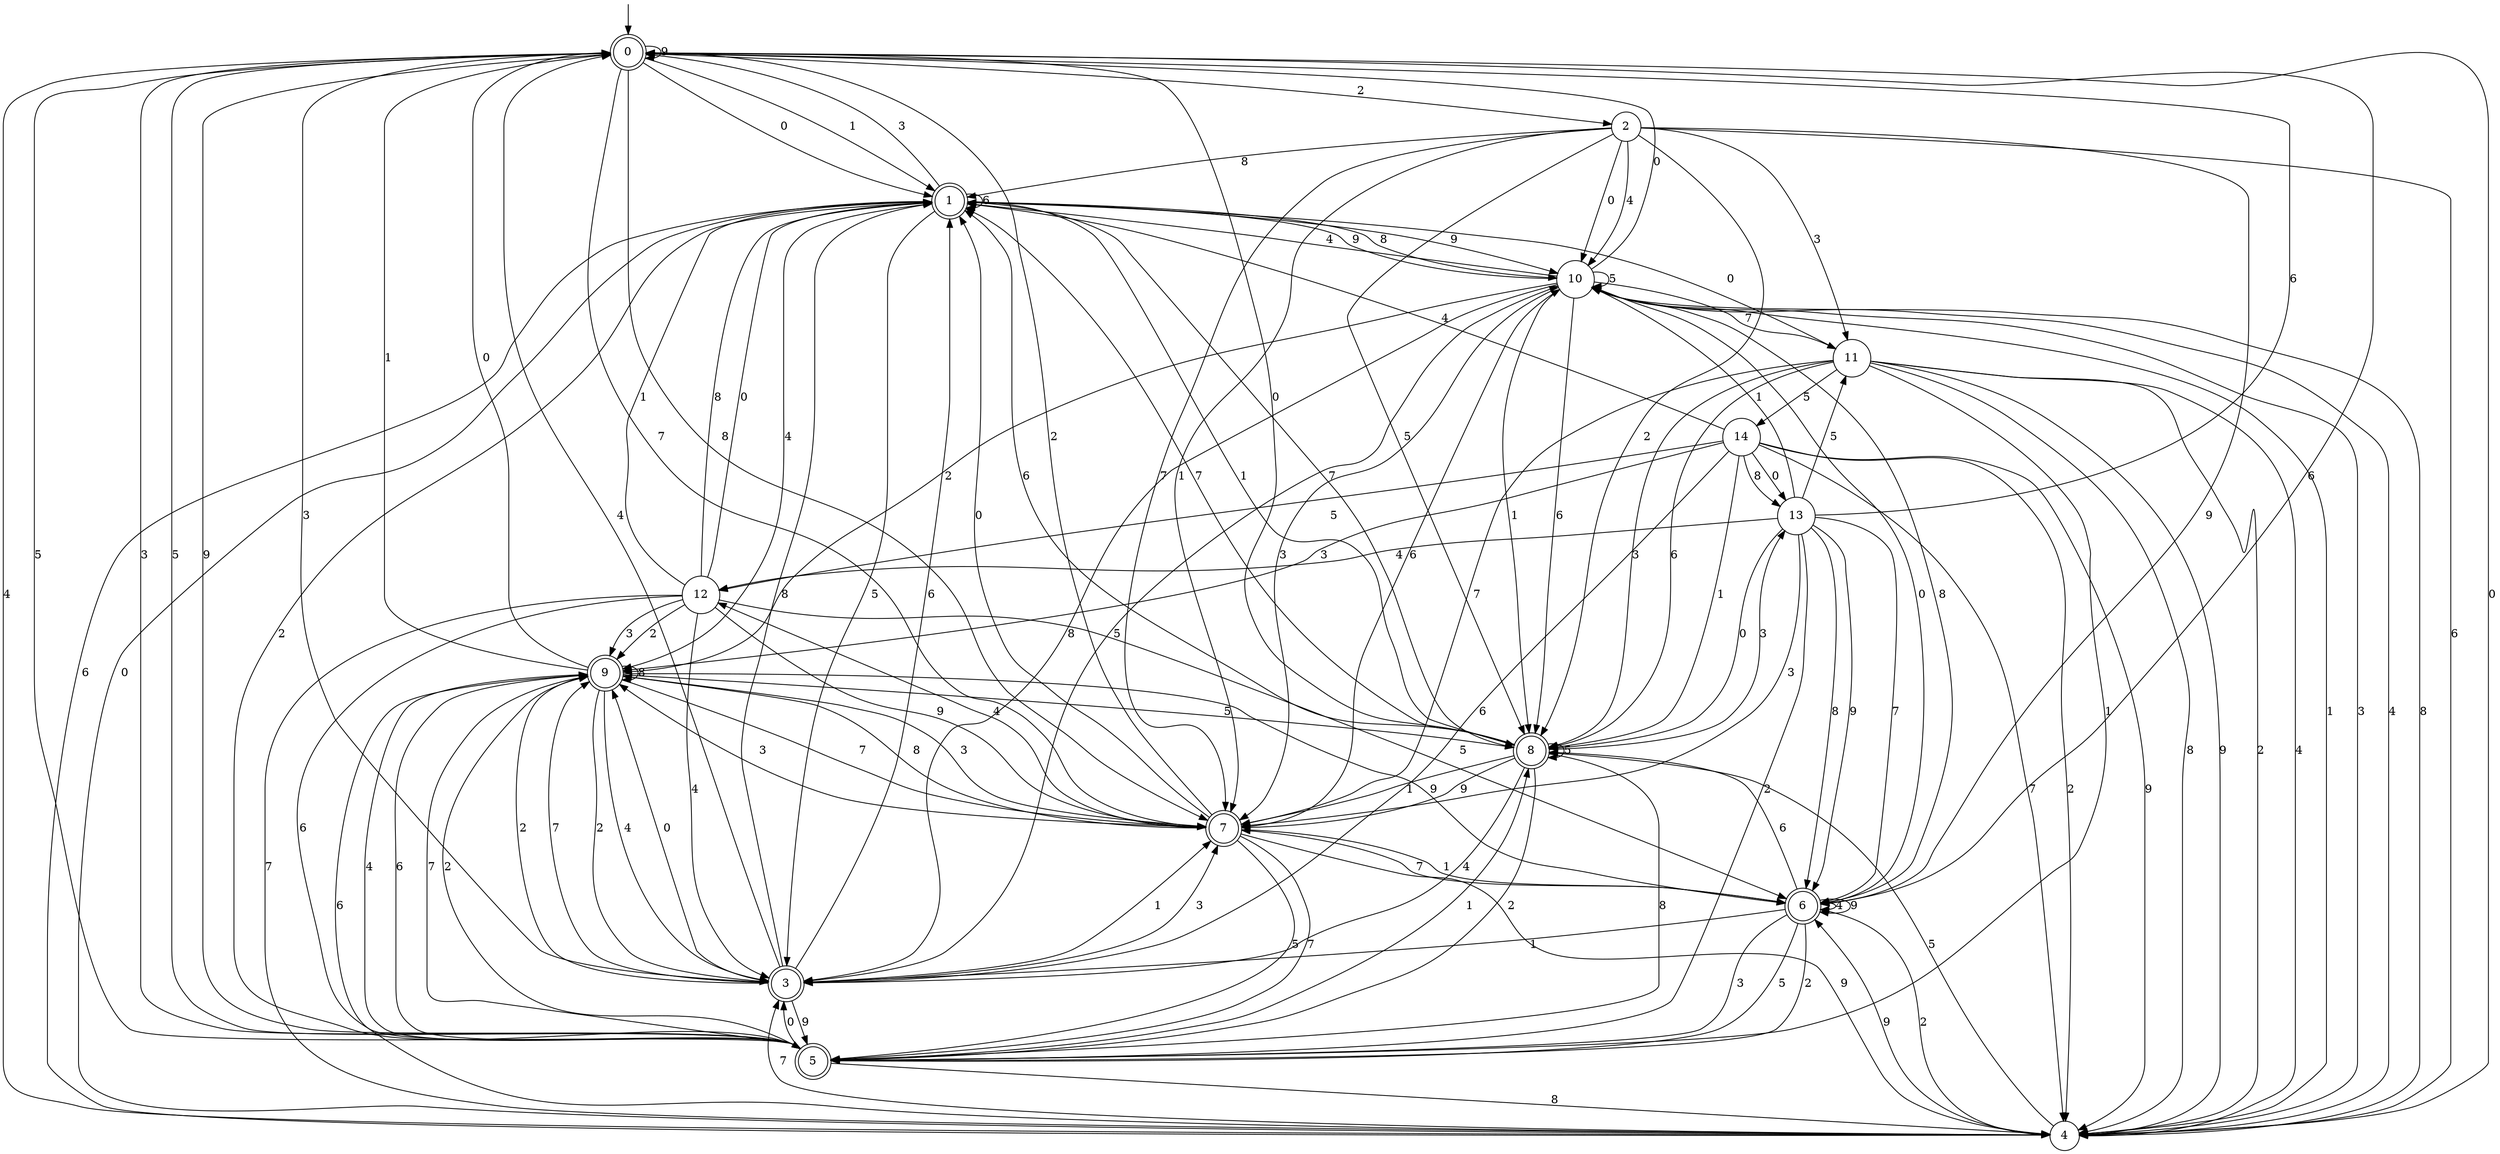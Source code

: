 digraph g {

	s0 [shape="doublecircle" label="0"];
	s1 [shape="doublecircle" label="1"];
	s2 [shape="circle" label="2"];
	s3 [shape="doublecircle" label="3"];
	s4 [shape="circle" label="4"];
	s5 [shape="doublecircle" label="5"];
	s6 [shape="doublecircle" label="6"];
	s7 [shape="doublecircle" label="7"];
	s8 [shape="doublecircle" label="8"];
	s9 [shape="doublecircle" label="9"];
	s10 [shape="circle" label="10"];
	s11 [shape="circle" label="11"];
	s12 [shape="circle" label="12"];
	s13 [shape="circle" label="13"];
	s14 [shape="circle" label="14"];
	s0 -> s1 [label="0"];
	s0 -> s1 [label="1"];
	s0 -> s2 [label="2"];
	s0 -> s3 [label="3"];
	s0 -> s4 [label="4"];
	s0 -> s5 [label="5"];
	s0 -> s6 [label="6"];
	s0 -> s7 [label="7"];
	s0 -> s7 [label="8"];
	s0 -> s0 [label="9"];
	s1 -> s4 [label="0"];
	s1 -> s8 [label="1"];
	s1 -> s5 [label="2"];
	s1 -> s0 [label="3"];
	s1 -> s9 [label="4"];
	s1 -> s3 [label="5"];
	s1 -> s1 [label="6"];
	s1 -> s8 [label="7"];
	s1 -> s10 [label="8"];
	s1 -> s10 [label="9"];
	s2 -> s10 [label="0"];
	s2 -> s7 [label="1"];
	s2 -> s8 [label="2"];
	s2 -> s11 [label="3"];
	s2 -> s10 [label="4"];
	s2 -> s8 [label="5"];
	s2 -> s4 [label="6"];
	s2 -> s7 [label="7"];
	s2 -> s1 [label="8"];
	s2 -> s6 [label="9"];
	s3 -> s9 [label="0"];
	s3 -> s7 [label="1"];
	s3 -> s9 [label="2"];
	s3 -> s7 [label="3"];
	s3 -> s0 [label="4"];
	s3 -> s10 [label="5"];
	s3 -> s1 [label="6"];
	s3 -> s9 [label="7"];
	s3 -> s1 [label="8"];
	s3 -> s5 [label="9"];
	s4 -> s0 [label="0"];
	s4 -> s10 [label="1"];
	s4 -> s6 [label="2"];
	s4 -> s10 [label="3"];
	s4 -> s10 [label="4"];
	s4 -> s8 [label="5"];
	s4 -> s1 [label="6"];
	s4 -> s3 [label="7"];
	s4 -> s10 [label="8"];
	s4 -> s6 [label="9"];
	s5 -> s3 [label="0"];
	s5 -> s8 [label="1"];
	s5 -> s9 [label="2"];
	s5 -> s0 [label="3"];
	s5 -> s9 [label="4"];
	s5 -> s0 [label="5"];
	s5 -> s9 [label="6"];
	s5 -> s9 [label="7"];
	s5 -> s4 [label="8"];
	s5 -> s0 [label="9"];
	s6 -> s10 [label="0"];
	s6 -> s3 [label="1"];
	s6 -> s5 [label="2"];
	s6 -> s5 [label="3"];
	s6 -> s6 [label="4"];
	s6 -> s5 [label="5"];
	s6 -> s8 [label="6"];
	s6 -> s7 [label="7"];
	s6 -> s10 [label="8"];
	s6 -> s6 [label="9"];
	s7 -> s1 [label="0"];
	s7 -> s6 [label="1"];
	s7 -> s0 [label="2"];
	s7 -> s9 [label="3"];
	s7 -> s12 [label="4"];
	s7 -> s5 [label="5"];
	s7 -> s10 [label="6"];
	s7 -> s5 [label="7"];
	s7 -> s9 [label="8"];
	s7 -> s4 [label="9"];
	s8 -> s0 [label="0"];
	s8 -> s7 [label="1"];
	s8 -> s5 [label="2"];
	s8 -> s13 [label="3"];
	s8 -> s3 [label="4"];
	s8 -> s8 [label="5"];
	s8 -> s1 [label="6"];
	s8 -> s1 [label="7"];
	s8 -> s5 [label="8"];
	s8 -> s7 [label="9"];
	s9 -> s0 [label="0"];
	s9 -> s0 [label="1"];
	s9 -> s3 [label="2"];
	s9 -> s7 [label="3"];
	s9 -> s3 [label="4"];
	s9 -> s8 [label="5"];
	s9 -> s4 [label="6"];
	s9 -> s7 [label="7"];
	s9 -> s9 [label="8"];
	s9 -> s6 [label="9"];
	s10 -> s0 [label="0"];
	s10 -> s8 [label="1"];
	s10 -> s9 [label="2"];
	s10 -> s7 [label="3"];
	s10 -> s1 [label="4"];
	s10 -> s10 [label="5"];
	s10 -> s8 [label="6"];
	s10 -> s11 [label="7"];
	s10 -> s3 [label="8"];
	s10 -> s1 [label="9"];
	s11 -> s1 [label="0"];
	s11 -> s5 [label="1"];
	s11 -> s4 [label="2"];
	s11 -> s8 [label="3"];
	s11 -> s4 [label="4"];
	s11 -> s14 [label="5"];
	s11 -> s8 [label="6"];
	s11 -> s7 [label="7"];
	s11 -> s4 [label="8"];
	s11 -> s4 [label="9"];
	s12 -> s1 [label="0"];
	s12 -> s1 [label="1"];
	s12 -> s9 [label="2"];
	s12 -> s9 [label="3"];
	s12 -> s3 [label="4"];
	s12 -> s6 [label="5"];
	s12 -> s5 [label="6"];
	s12 -> s4 [label="7"];
	s12 -> s1 [label="8"];
	s12 -> s7 [label="9"];
	s13 -> s8 [label="0"];
	s13 -> s10 [label="1"];
	s13 -> s5 [label="2"];
	s13 -> s7 [label="3"];
	s13 -> s12 [label="4"];
	s13 -> s11 [label="5"];
	s13 -> s0 [label="6"];
	s13 -> s6 [label="7"];
	s13 -> s6 [label="8"];
	s13 -> s6 [label="9"];
	s14 -> s13 [label="0"];
	s14 -> s8 [label="1"];
	s14 -> s4 [label="2"];
	s14 -> s9 [label="3"];
	s14 -> s1 [label="4"];
	s14 -> s12 [label="5"];
	s14 -> s3 [label="6"];
	s14 -> s4 [label="7"];
	s14 -> s13 [label="8"];
	s14 -> s4 [label="9"];

__start0 [label="" shape="none" width="0" height="0"];
__start0 -> s0;

}
